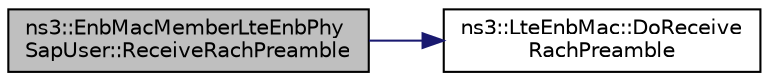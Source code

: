 digraph "ns3::EnbMacMemberLteEnbPhySapUser::ReceiveRachPreamble"
{
 // LATEX_PDF_SIZE
  edge [fontname="Helvetica",fontsize="10",labelfontname="Helvetica",labelfontsize="10"];
  node [fontname="Helvetica",fontsize="10",shape=record];
  rankdir="LR";
  Node1 [label="ns3::EnbMacMemberLteEnbPhy\lSapUser::ReceiveRachPreamble",height=0.2,width=0.4,color="black", fillcolor="grey75", style="filled", fontcolor="black",tooltip="notify the reception of a RACH preamble on the PRACH"];
  Node1 -> Node2 [color="midnightblue",fontsize="10",style="solid",fontname="Helvetica"];
  Node2 [label="ns3::LteEnbMac::DoReceive\lRachPreamble",height=0.2,width=0.4,color="black", fillcolor="white", style="filled",URL="$classns3_1_1_lte_enb_mac.html#a48d4598df5a527e9ae2fb5319cfdb1ff",tooltip="Receive RACH Preamble function."];
}
